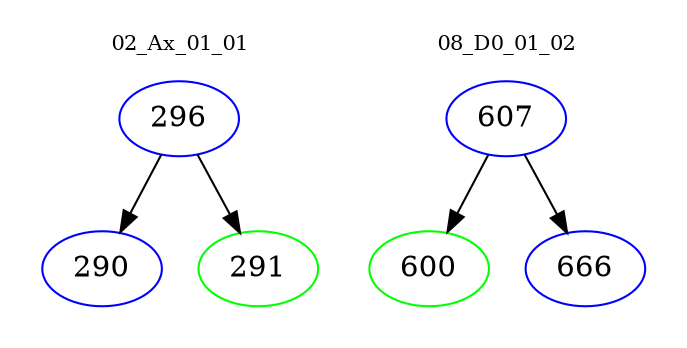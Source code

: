 digraph{
subgraph cluster_0 {
color = white
label = "02_Ax_01_01";
fontsize=10;
T0_296 [label="296", color="blue"]
T0_296 -> T0_290 [color="black"]
T0_290 [label="290", color="blue"]
T0_296 -> T0_291 [color="black"]
T0_291 [label="291", color="green"]
}
subgraph cluster_1 {
color = white
label = "08_D0_01_02";
fontsize=10;
T1_607 [label="607", color="blue"]
T1_607 -> T1_600 [color="black"]
T1_600 [label="600", color="green"]
T1_607 -> T1_666 [color="black"]
T1_666 [label="666", color="blue"]
}
}
